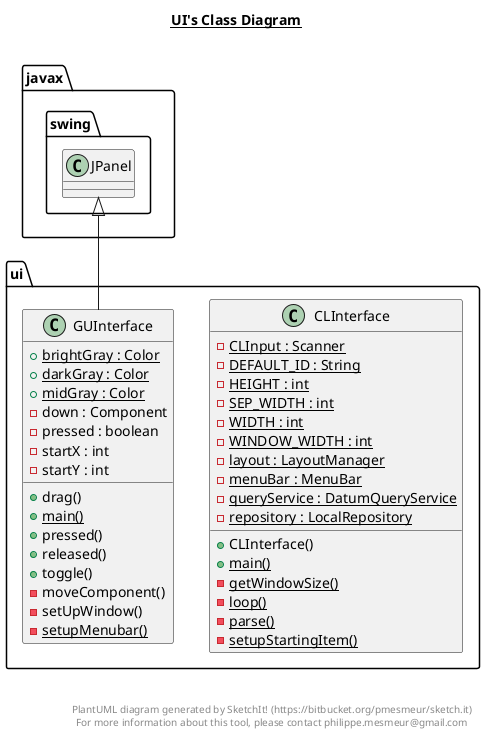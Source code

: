 @startuml

title __UI's Class Diagram__\n

  namespace ui {
    class ui.CLInterface {
        {static} - CLInput : Scanner
        {static} - DEFAULT_ID : String
        {static} - HEIGHT : int
        {static} - SEP_WIDTH : int
        {static} - WIDTH : int
        {static} - WINDOW_WIDTH : int
        {static} - layout : LayoutManager
        {static} - menuBar : MenuBar
        {static} - queryService : DatumQueryService
        {static} - repository : LocalRepository
        + CLInterface()
        {static} + main()
        {static} - getWindowSize()
        {static} - loop()
        {static} - parse()
        {static} - setupStartingItem()
    }
  }
  

  namespace ui {
    class ui.GUInterface {
        {static} + brightGray : Color
        {static} + darkGray : Color
        {static} + midGray : Color
        - down : Component
        - pressed : boolean
        - startX : int
        - startY : int
        + drag()
        {static} + main()
        + pressed()
        + released()
        + toggle()
        - moveComponent()
        - setUpWindow()
        {static} - setupMenubar()
    }
  }
  

  ui.GUInterface -up-|> javax.swing.JPanel


right footer


PlantUML diagram generated by SketchIt! (https://bitbucket.org/pmesmeur/sketch.it)
For more information about this tool, please contact philippe.mesmeur@gmail.com
endfooter

@enduml
